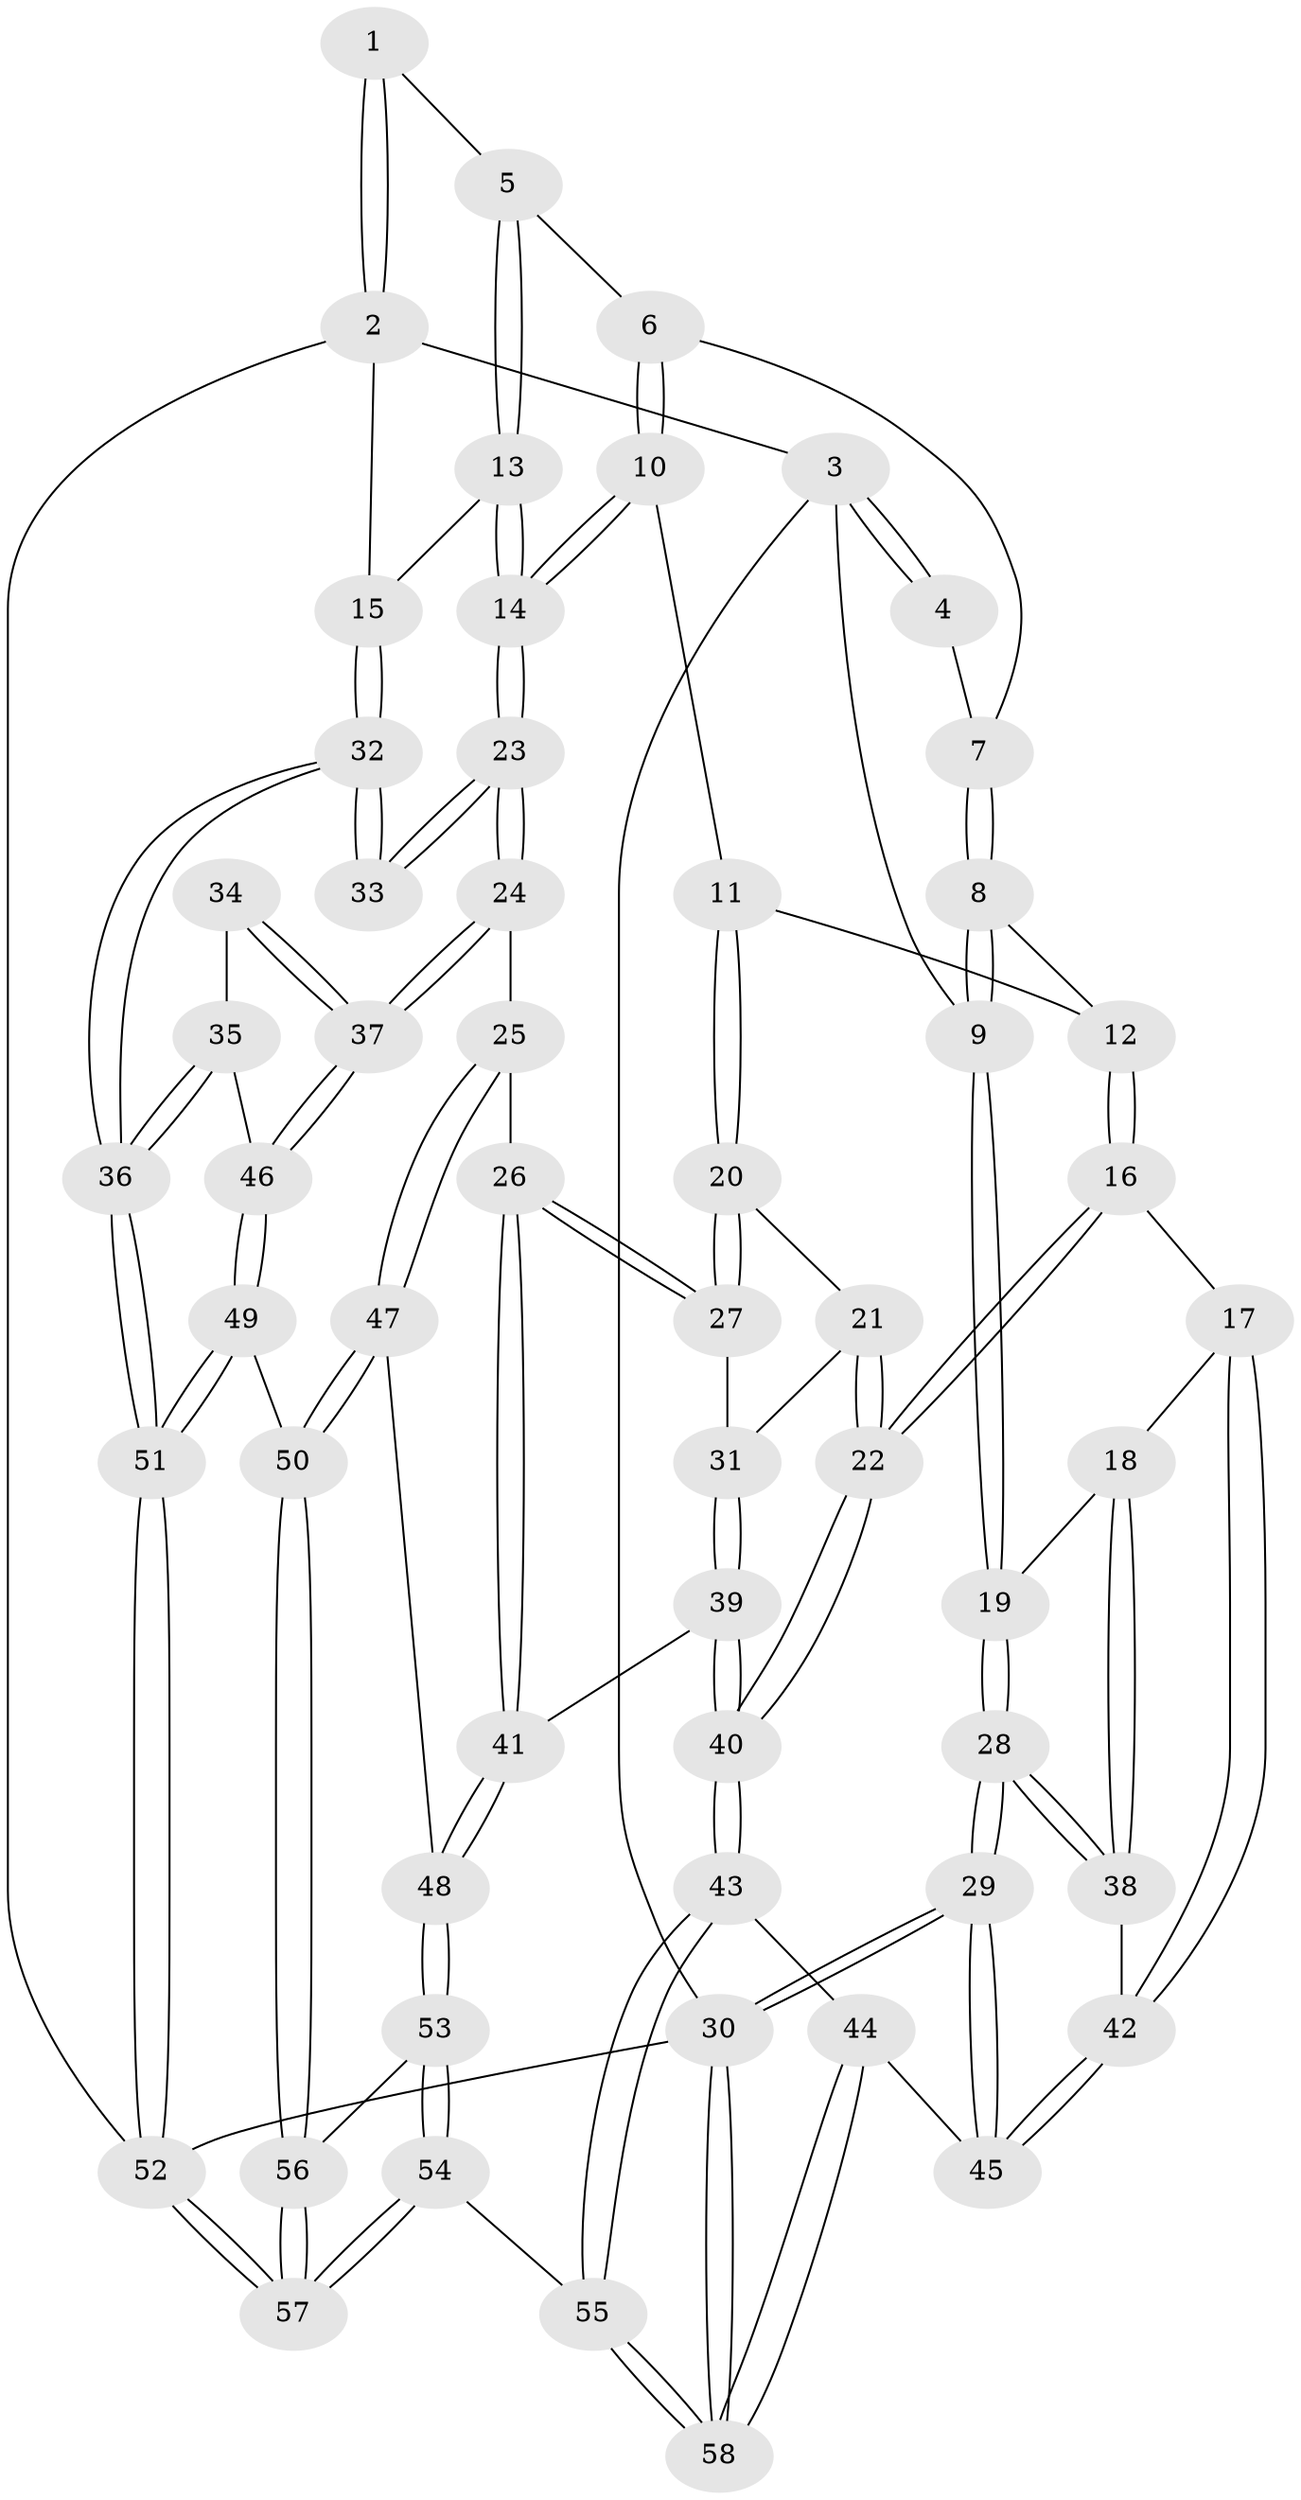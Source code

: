 // Generated by graph-tools (version 1.1) at 2025/03/03/09/25 03:03:18]
// undirected, 58 vertices, 142 edges
graph export_dot {
graph [start="1"]
  node [color=gray90,style=filled];
  1 [pos="+0.8669008355808853+0"];
  2 [pos="+1+0"];
  3 [pos="+0+0"];
  4 [pos="+0.5332937772932452+0"];
  5 [pos="+0.789416223537937+0.087719692864957"];
  6 [pos="+0.6101745252804692+0.01566474304305865"];
  7 [pos="+0.5417079774824762+0"];
  8 [pos="+0.3840425398761055+0.21324782730663536"];
  9 [pos="+0+0"];
  10 [pos="+0.6254871861017439+0.2893933585898108"];
  11 [pos="+0.5666544327336894+0.2984890090962367"];
  12 [pos="+0.39732625627873924+0.2610838340197681"];
  13 [pos="+0.8785383223372614+0.2000784213995311"];
  14 [pos="+0.7499396080030162+0.3406812187716862"];
  15 [pos="+1+0.026870990612254435"];
  16 [pos="+0.2605374581122461+0.41593985438369724"];
  17 [pos="+0.20475284714415531+0.4188250711388103"];
  18 [pos="+0+0.2076483524316489"];
  19 [pos="+0+0.19757012028271984"];
  20 [pos="+0.5342260408534433+0.39156387123853614"];
  21 [pos="+0.4505574672771394+0.4862497031929395"];
  22 [pos="+0.2941597564128248+0.45352723340237683"];
  23 [pos="+0.7508803145376879+0.3442204242390976"];
  24 [pos="+0.70361465681721+0.49983366378179167"];
  25 [pos="+0.6681526728040034+0.5400537891108314"];
  26 [pos="+0.6322421809425488+0.5452843638489391"];
  27 [pos="+0.5472845705869227+0.5286218873349264"];
  28 [pos="+0+0.6951776117537735"];
  29 [pos="+0+0.8761635188621562"];
  30 [pos="+0+1"];
  31 [pos="+0.5040782117826067+0.5409169467010031"];
  32 [pos="+1+0.4824728741599302"];
  33 [pos="+0.8358778359657255+0.4060408261196845"];
  34 [pos="+0.8693051724709286+0.4834678747532892"];
  35 [pos="+0.9158048621918261+0.560323529958021"];
  36 [pos="+1+0.5761711885729823"];
  37 [pos="+0.8153172865642294+0.604887350873571"];
  38 [pos="+0.0626743407518835+0.6167627598191621"];
  39 [pos="+0.41742963307700937+0.7300383553335523"];
  40 [pos="+0.3962958198669739+0.7318587892152304"];
  41 [pos="+0.4698157329859176+0.7437753454367746"];
  42 [pos="+0.13121660350146294+0.6174718125788798"];
  43 [pos="+0.29539244953884364+0.8062300414007056"];
  44 [pos="+0.25956603360780595+0.8053091301706718"];
  45 [pos="+0.18986008698335693+0.7668533805766186"];
  46 [pos="+0.8434069643390395+0.6407253442548386"];
  47 [pos="+0.6894628351077722+0.7753058693922894"];
  48 [pos="+0.5946138958552882+0.8055303921173537"];
  49 [pos="+0.8436569521881729+0.782982849895269"];
  50 [pos="+0.8187851553989778+0.8007292311045443"];
  51 [pos="+1+0.7391549509993907"];
  52 [pos="+1+1"];
  53 [pos="+0.5676883744069724+1"];
  54 [pos="+0.5068061577770188+1"];
  55 [pos="+0.45511466569744297+1"];
  56 [pos="+0.8273307765050539+0.9120116259758648"];
  57 [pos="+0.9348707819901891+1"];
  58 [pos="+0+1"];
  1 -- 2;
  1 -- 2;
  1 -- 5;
  2 -- 3;
  2 -- 15;
  2 -- 52;
  3 -- 4;
  3 -- 4;
  3 -- 9;
  3 -- 30;
  4 -- 7;
  5 -- 6;
  5 -- 13;
  5 -- 13;
  6 -- 7;
  6 -- 10;
  6 -- 10;
  7 -- 8;
  7 -- 8;
  8 -- 9;
  8 -- 9;
  8 -- 12;
  9 -- 19;
  9 -- 19;
  10 -- 11;
  10 -- 14;
  10 -- 14;
  11 -- 12;
  11 -- 20;
  11 -- 20;
  12 -- 16;
  12 -- 16;
  13 -- 14;
  13 -- 14;
  13 -- 15;
  14 -- 23;
  14 -- 23;
  15 -- 32;
  15 -- 32;
  16 -- 17;
  16 -- 22;
  16 -- 22;
  17 -- 18;
  17 -- 42;
  17 -- 42;
  18 -- 19;
  18 -- 38;
  18 -- 38;
  19 -- 28;
  19 -- 28;
  20 -- 21;
  20 -- 27;
  20 -- 27;
  21 -- 22;
  21 -- 22;
  21 -- 31;
  22 -- 40;
  22 -- 40;
  23 -- 24;
  23 -- 24;
  23 -- 33;
  23 -- 33;
  24 -- 25;
  24 -- 37;
  24 -- 37;
  25 -- 26;
  25 -- 47;
  25 -- 47;
  26 -- 27;
  26 -- 27;
  26 -- 41;
  26 -- 41;
  27 -- 31;
  28 -- 29;
  28 -- 29;
  28 -- 38;
  28 -- 38;
  29 -- 30;
  29 -- 30;
  29 -- 45;
  29 -- 45;
  30 -- 58;
  30 -- 58;
  30 -- 52;
  31 -- 39;
  31 -- 39;
  32 -- 33;
  32 -- 33;
  32 -- 36;
  32 -- 36;
  34 -- 35;
  34 -- 37;
  34 -- 37;
  35 -- 36;
  35 -- 36;
  35 -- 46;
  36 -- 51;
  36 -- 51;
  37 -- 46;
  37 -- 46;
  38 -- 42;
  39 -- 40;
  39 -- 40;
  39 -- 41;
  40 -- 43;
  40 -- 43;
  41 -- 48;
  41 -- 48;
  42 -- 45;
  42 -- 45;
  43 -- 44;
  43 -- 55;
  43 -- 55;
  44 -- 45;
  44 -- 58;
  44 -- 58;
  46 -- 49;
  46 -- 49;
  47 -- 48;
  47 -- 50;
  47 -- 50;
  48 -- 53;
  48 -- 53;
  49 -- 50;
  49 -- 51;
  49 -- 51;
  50 -- 56;
  50 -- 56;
  51 -- 52;
  51 -- 52;
  52 -- 57;
  52 -- 57;
  53 -- 54;
  53 -- 54;
  53 -- 56;
  54 -- 55;
  54 -- 57;
  54 -- 57;
  55 -- 58;
  55 -- 58;
  56 -- 57;
  56 -- 57;
}
